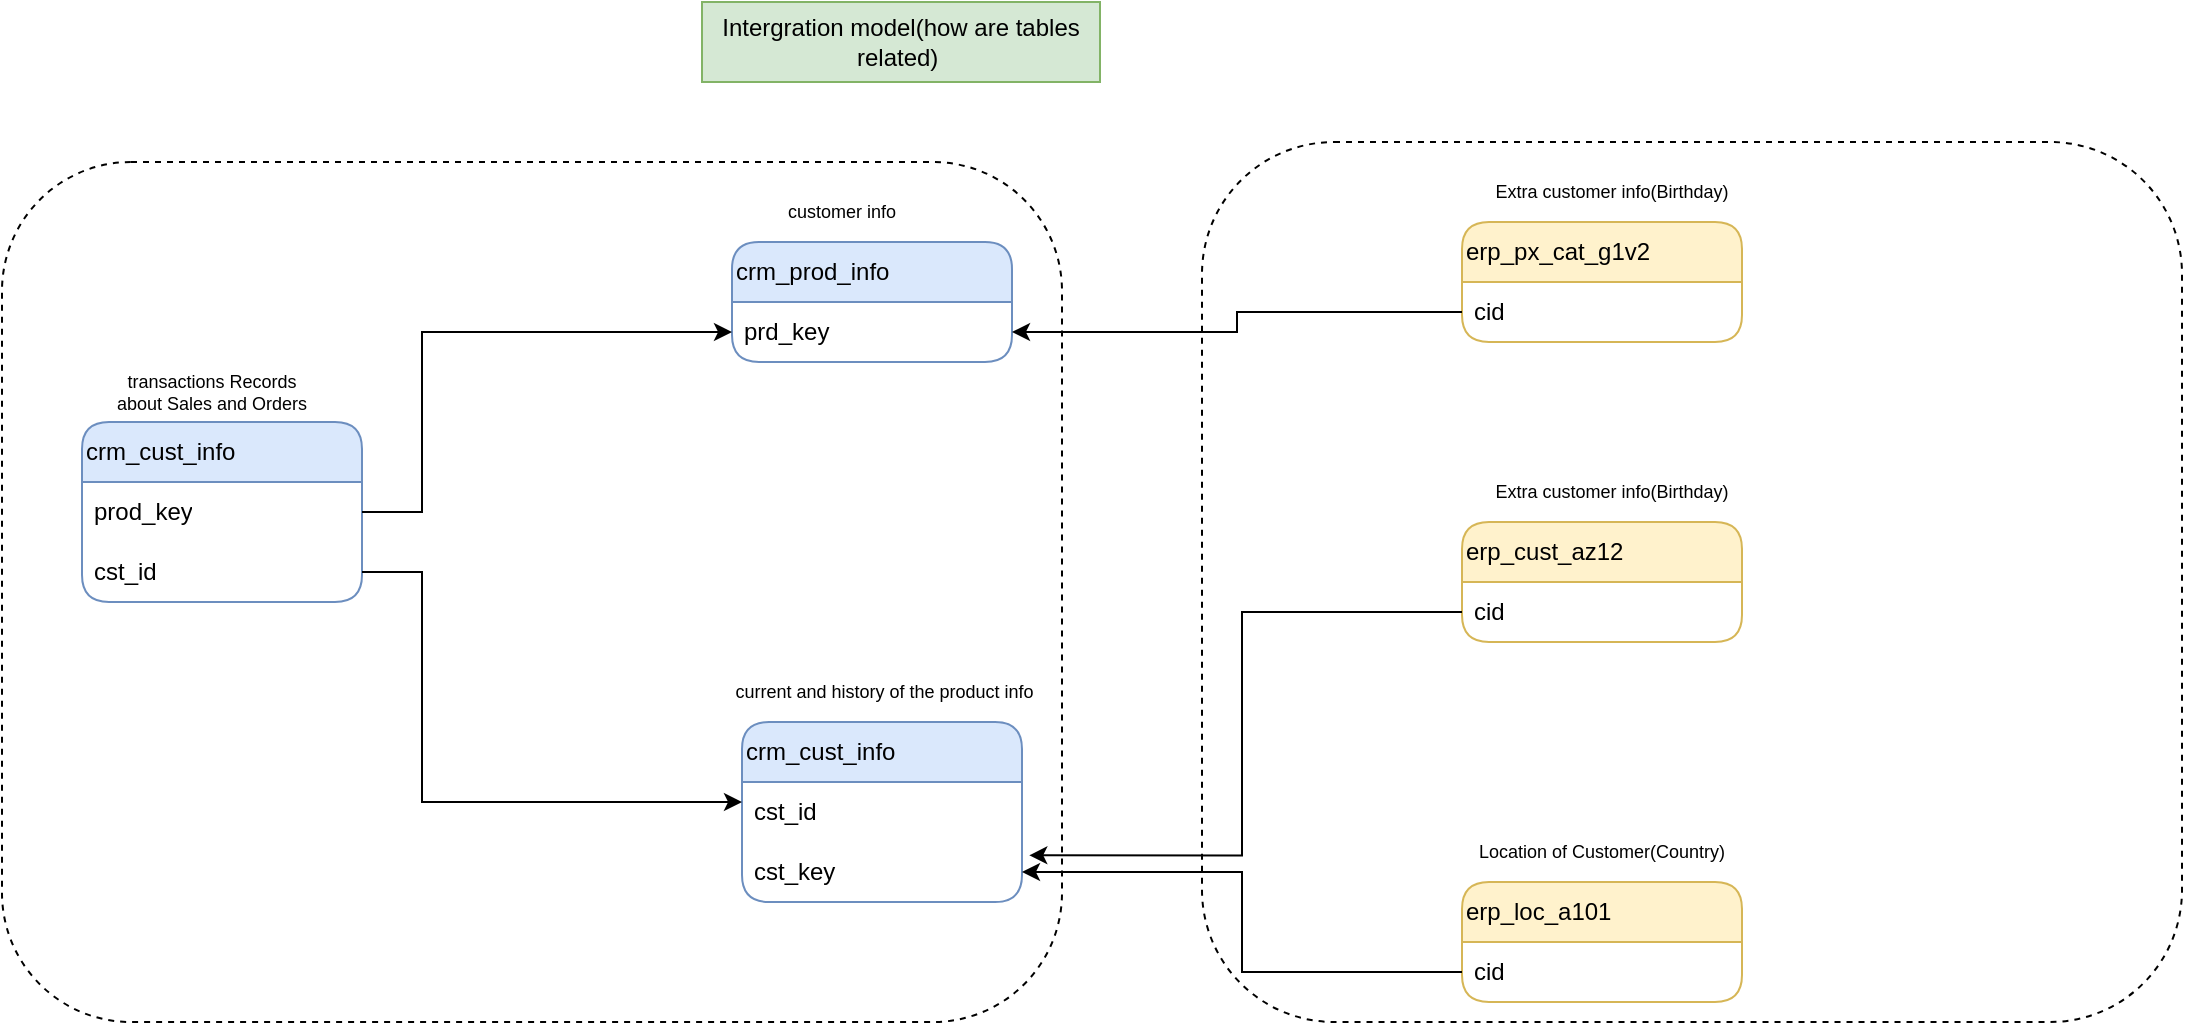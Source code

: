 <mxfile version="26.1.0">
  <diagram name="Page-1" id="61SScNEpnFIfWA6pfYp9">
    <mxGraphModel dx="2099" dy="852" grid="1" gridSize="10" guides="1" tooltips="1" connect="1" arrows="1" fold="1" page="1" pageScale="1" pageWidth="827" pageHeight="1169" math="0" shadow="0">
      <root>
        <mxCell id="0" />
        <mxCell id="1" parent="0" />
        <mxCell id="on3JmsaYUS8_VWbg8DT--47" value="" style="rounded=1;whiteSpace=wrap;html=1;fillColor=none;dashed=1;" vertex="1" parent="1">
          <mxGeometry x="-210" y="80" width="530" height="430" as="geometry" />
        </mxCell>
        <mxCell id="on3JmsaYUS8_VWbg8DT--48" value="" style="rounded=1;whiteSpace=wrap;html=1;fillColor=none;dashed=1;" vertex="1" parent="1">
          <mxGeometry x="390" y="70" width="490" height="440" as="geometry" />
        </mxCell>
        <mxCell id="on3JmsaYUS8_VWbg8DT--1" value="Intergration model(how are tables related)&amp;nbsp;" style="text;html=1;align=center;verticalAlign=middle;whiteSpace=wrap;rounded=0;fillColor=#d5e8d4;strokeColor=#82b366;" vertex="1" parent="1">
          <mxGeometry x="140" width="199" height="40" as="geometry" />
        </mxCell>
        <mxCell id="on3JmsaYUS8_VWbg8DT--2" value="crm_cust_info" style="swimlane;fontStyle=0;childLayout=stackLayout;horizontal=1;startSize=30;horizontalStack=0;resizeParent=1;resizeParentMax=0;resizeLast=0;collapsible=1;marginBottom=0;whiteSpace=wrap;html=1;rounded=1;align=left;fillColor=#dae8fc;strokeColor=#6c8ebf;" vertex="1" parent="1">
          <mxGeometry x="160" y="360" width="140" height="90" as="geometry" />
        </mxCell>
        <mxCell id="on3JmsaYUS8_VWbg8DT--3" value="cst_id" style="text;strokeColor=none;fillColor=none;align=left;verticalAlign=middle;spacingLeft=4;spacingRight=4;overflow=hidden;points=[[0,0.5],[1,0.5]];portConstraint=eastwest;rotatable=0;whiteSpace=wrap;html=1;" vertex="1" parent="on3JmsaYUS8_VWbg8DT--2">
          <mxGeometry y="30" width="140" height="30" as="geometry" />
        </mxCell>
        <mxCell id="on3JmsaYUS8_VWbg8DT--29" value="cst_key" style="text;strokeColor=none;fillColor=none;align=left;verticalAlign=middle;spacingLeft=4;spacingRight=4;overflow=hidden;points=[[0,0.5],[1,0.5]];portConstraint=eastwest;rotatable=0;whiteSpace=wrap;html=1;" vertex="1" parent="on3JmsaYUS8_VWbg8DT--2">
          <mxGeometry y="60" width="140" height="30" as="geometry" />
        </mxCell>
        <mxCell id="on3JmsaYUS8_VWbg8DT--6" value="customer info" style="text;html=1;align=center;verticalAlign=middle;whiteSpace=wrap;rounded=0;fontSize=9;" vertex="1" parent="1">
          <mxGeometry x="155" y="90" width="110" height="30" as="geometry" />
        </mxCell>
        <mxCell id="on3JmsaYUS8_VWbg8DT--8" value="crm_prod_info" style="swimlane;fontStyle=0;childLayout=stackLayout;horizontal=1;startSize=30;horizontalStack=0;resizeParent=1;resizeParentMax=0;resizeLast=0;collapsible=1;marginBottom=0;whiteSpace=wrap;html=1;rounded=1;align=left;fillColor=#dae8fc;strokeColor=#6c8ebf;" vertex="1" parent="1">
          <mxGeometry x="155" y="120" width="140" height="60" as="geometry" />
        </mxCell>
        <mxCell id="on3JmsaYUS8_VWbg8DT--9" value="prd_key" style="text;strokeColor=none;fillColor=none;align=left;verticalAlign=middle;spacingLeft=4;spacingRight=4;overflow=hidden;points=[[0,0.5],[1,0.5]];portConstraint=eastwest;rotatable=0;whiteSpace=wrap;html=1;" vertex="1" parent="on3JmsaYUS8_VWbg8DT--8">
          <mxGeometry y="30" width="140" height="30" as="geometry" />
        </mxCell>
        <mxCell id="on3JmsaYUS8_VWbg8DT--10" value="current and history of the product info&amp;nbsp;" style="text;html=1;align=center;verticalAlign=middle;whiteSpace=wrap;rounded=0;fontSize=9;" vertex="1" parent="1">
          <mxGeometry x="155" y="330" width="155" height="30" as="geometry" />
        </mxCell>
        <mxCell id="on3JmsaYUS8_VWbg8DT--14" value="crm_cust_info" style="swimlane;fontStyle=0;childLayout=stackLayout;horizontal=1;startSize=30;horizontalStack=0;resizeParent=1;resizeParentMax=0;resizeLast=0;collapsible=1;marginBottom=0;whiteSpace=wrap;html=1;rounded=1;align=left;fillColor=#dae8fc;strokeColor=#6c8ebf;" vertex="1" parent="1">
          <mxGeometry x="-170" y="210" width="140" height="90" as="geometry" />
        </mxCell>
        <mxCell id="on3JmsaYUS8_VWbg8DT--15" value="prod_key" style="text;strokeColor=none;fillColor=none;align=left;verticalAlign=middle;spacingLeft=4;spacingRight=4;overflow=hidden;points=[[0,0.5],[1,0.5]];portConstraint=eastwest;rotatable=0;whiteSpace=wrap;html=1;" vertex="1" parent="on3JmsaYUS8_VWbg8DT--14">
          <mxGeometry y="30" width="140" height="30" as="geometry" />
        </mxCell>
        <mxCell id="on3JmsaYUS8_VWbg8DT--20" value="cst_id" style="text;strokeColor=none;fillColor=none;align=left;verticalAlign=middle;spacingLeft=4;spacingRight=4;overflow=hidden;points=[[0,0.5],[1,0.5]];portConstraint=eastwest;rotatable=0;whiteSpace=wrap;html=1;" vertex="1" parent="on3JmsaYUS8_VWbg8DT--14">
          <mxGeometry y="60" width="140" height="30" as="geometry" />
        </mxCell>
        <mxCell id="on3JmsaYUS8_VWbg8DT--16" value="transactions Records about Sales and Orders" style="text;html=1;align=center;verticalAlign=middle;whiteSpace=wrap;rounded=0;fontSize=9;" vertex="1" parent="1">
          <mxGeometry x="-160" y="180" width="110" height="30" as="geometry" />
        </mxCell>
        <mxCell id="on3JmsaYUS8_VWbg8DT--22" style="edgeStyle=orthogonalEdgeStyle;rounded=0;orthogonalLoop=1;jettySize=auto;html=1;" edge="1" parent="1" source="on3JmsaYUS8_VWbg8DT--20" target="on3JmsaYUS8_VWbg8DT--3">
          <mxGeometry relative="1" as="geometry">
            <Array as="points">
              <mxPoint y="285" />
              <mxPoint y="400" />
            </Array>
          </mxGeometry>
        </mxCell>
        <mxCell id="on3JmsaYUS8_VWbg8DT--23" style="edgeStyle=orthogonalEdgeStyle;rounded=0;orthogonalLoop=1;jettySize=auto;html=1;exitX=1;exitY=0.5;exitDx=0;exitDy=0;entryX=0;entryY=0.5;entryDx=0;entryDy=0;" edge="1" parent="1" source="on3JmsaYUS8_VWbg8DT--15" target="on3JmsaYUS8_VWbg8DT--9">
          <mxGeometry relative="1" as="geometry">
            <mxPoint x="-20" y="260" as="sourcePoint" />
            <mxPoint x="100" y="185.067" as="targetPoint" />
            <Array as="points">
              <mxPoint y="255" />
              <mxPoint y="165" />
            </Array>
          </mxGeometry>
        </mxCell>
        <mxCell id="on3JmsaYUS8_VWbg8DT--25" value="erp_px_cat_g1v2" style="swimlane;fontStyle=0;childLayout=stackLayout;horizontal=1;startSize=30;horizontalStack=0;resizeParent=1;resizeParentMax=0;resizeLast=0;collapsible=1;marginBottom=0;whiteSpace=wrap;html=1;rounded=1;align=left;fillColor=#fff2cc;strokeColor=#d6b656;" vertex="1" parent="1">
          <mxGeometry x="520" y="110" width="140" height="60" as="geometry" />
        </mxCell>
        <mxCell id="on3JmsaYUS8_VWbg8DT--26" value="cid" style="text;strokeColor=none;fillColor=none;align=left;verticalAlign=middle;spacingLeft=4;spacingRight=4;overflow=hidden;points=[[0,0.5],[1,0.5]];portConstraint=eastwest;rotatable=0;whiteSpace=wrap;html=1;" vertex="1" parent="on3JmsaYUS8_VWbg8DT--25">
          <mxGeometry y="30" width="140" height="30" as="geometry" />
        </mxCell>
        <mxCell id="on3JmsaYUS8_VWbg8DT--27" value="Extra customer info(Birthday)" style="text;html=1;align=center;verticalAlign=middle;whiteSpace=wrap;rounded=0;fontSize=9;" vertex="1" parent="1">
          <mxGeometry x="520" y="80" width="150" height="30" as="geometry" />
        </mxCell>
        <mxCell id="on3JmsaYUS8_VWbg8DT--30" value="erp_loc_a101" style="swimlane;fontStyle=0;childLayout=stackLayout;horizontal=1;startSize=30;horizontalStack=0;resizeParent=1;resizeParentMax=0;resizeLast=0;collapsible=1;marginBottom=0;whiteSpace=wrap;html=1;rounded=1;align=left;fillColor=#fff2cc;strokeColor=#d6b656;" vertex="1" parent="1">
          <mxGeometry x="520" y="440" width="140" height="60" as="geometry" />
        </mxCell>
        <mxCell id="on3JmsaYUS8_VWbg8DT--31" value="cid" style="text;strokeColor=none;fillColor=none;align=left;verticalAlign=middle;spacingLeft=4;spacingRight=4;overflow=hidden;points=[[0,0.5],[1,0.5]];portConstraint=eastwest;rotatable=0;whiteSpace=wrap;html=1;" vertex="1" parent="on3JmsaYUS8_VWbg8DT--30">
          <mxGeometry y="30" width="140" height="30" as="geometry" />
        </mxCell>
        <mxCell id="on3JmsaYUS8_VWbg8DT--32" value="Location of Customer(Country)" style="text;html=1;align=center;verticalAlign=middle;whiteSpace=wrap;rounded=0;fontSize=9;" vertex="1" parent="1">
          <mxGeometry x="515" y="410" width="150" height="30" as="geometry" />
        </mxCell>
        <mxCell id="on3JmsaYUS8_VWbg8DT--33" style="edgeStyle=orthogonalEdgeStyle;rounded=0;orthogonalLoop=1;jettySize=auto;html=1;entryX=1;entryY=0.5;entryDx=0;entryDy=0;" edge="1" parent="1" source="on3JmsaYUS8_VWbg8DT--31" target="on3JmsaYUS8_VWbg8DT--29">
          <mxGeometry relative="1" as="geometry">
            <Array as="points">
              <mxPoint x="410" y="485" />
              <mxPoint x="410" y="435" />
            </Array>
          </mxGeometry>
        </mxCell>
        <mxCell id="on3JmsaYUS8_VWbg8DT--38" value="erp_cust_az12" style="swimlane;fontStyle=0;childLayout=stackLayout;horizontal=1;startSize=30;horizontalStack=0;resizeParent=1;resizeParentMax=0;resizeLast=0;collapsible=1;marginBottom=0;whiteSpace=wrap;html=1;rounded=1;align=left;fillColor=#fff2cc;strokeColor=#d6b656;" vertex="1" parent="1">
          <mxGeometry x="520" y="260" width="140" height="60" as="geometry" />
        </mxCell>
        <mxCell id="on3JmsaYUS8_VWbg8DT--39" value="cid" style="text;strokeColor=none;fillColor=none;align=left;verticalAlign=middle;spacingLeft=4;spacingRight=4;overflow=hidden;points=[[0,0.5],[1,0.5]];portConstraint=eastwest;rotatable=0;whiteSpace=wrap;html=1;" vertex="1" parent="on3JmsaYUS8_VWbg8DT--38">
          <mxGeometry y="30" width="140" height="30" as="geometry" />
        </mxCell>
        <mxCell id="on3JmsaYUS8_VWbg8DT--40" value="Extra customer info(Birthday)" style="text;html=1;align=center;verticalAlign=middle;whiteSpace=wrap;rounded=0;fontSize=9;" vertex="1" parent="1">
          <mxGeometry x="520" y="230" width="150" height="30" as="geometry" />
        </mxCell>
        <mxCell id="on3JmsaYUS8_VWbg8DT--44" style="edgeStyle=orthogonalEdgeStyle;rounded=0;orthogonalLoop=1;jettySize=auto;html=1;entryX=1.026;entryY=0.222;entryDx=0;entryDy=0;entryPerimeter=0;" edge="1" parent="1" source="on3JmsaYUS8_VWbg8DT--39" target="on3JmsaYUS8_VWbg8DT--29">
          <mxGeometry relative="1" as="geometry">
            <Array as="points">
              <mxPoint x="410" y="305" />
              <mxPoint x="410" y="427" />
            </Array>
          </mxGeometry>
        </mxCell>
        <mxCell id="on3JmsaYUS8_VWbg8DT--46" style="edgeStyle=orthogonalEdgeStyle;rounded=0;orthogonalLoop=1;jettySize=auto;html=1;entryX=1;entryY=0.5;entryDx=0;entryDy=0;" edge="1" parent="1" source="on3JmsaYUS8_VWbg8DT--26" target="on3JmsaYUS8_VWbg8DT--9">
          <mxGeometry relative="1" as="geometry" />
        </mxCell>
      </root>
    </mxGraphModel>
  </diagram>
</mxfile>
